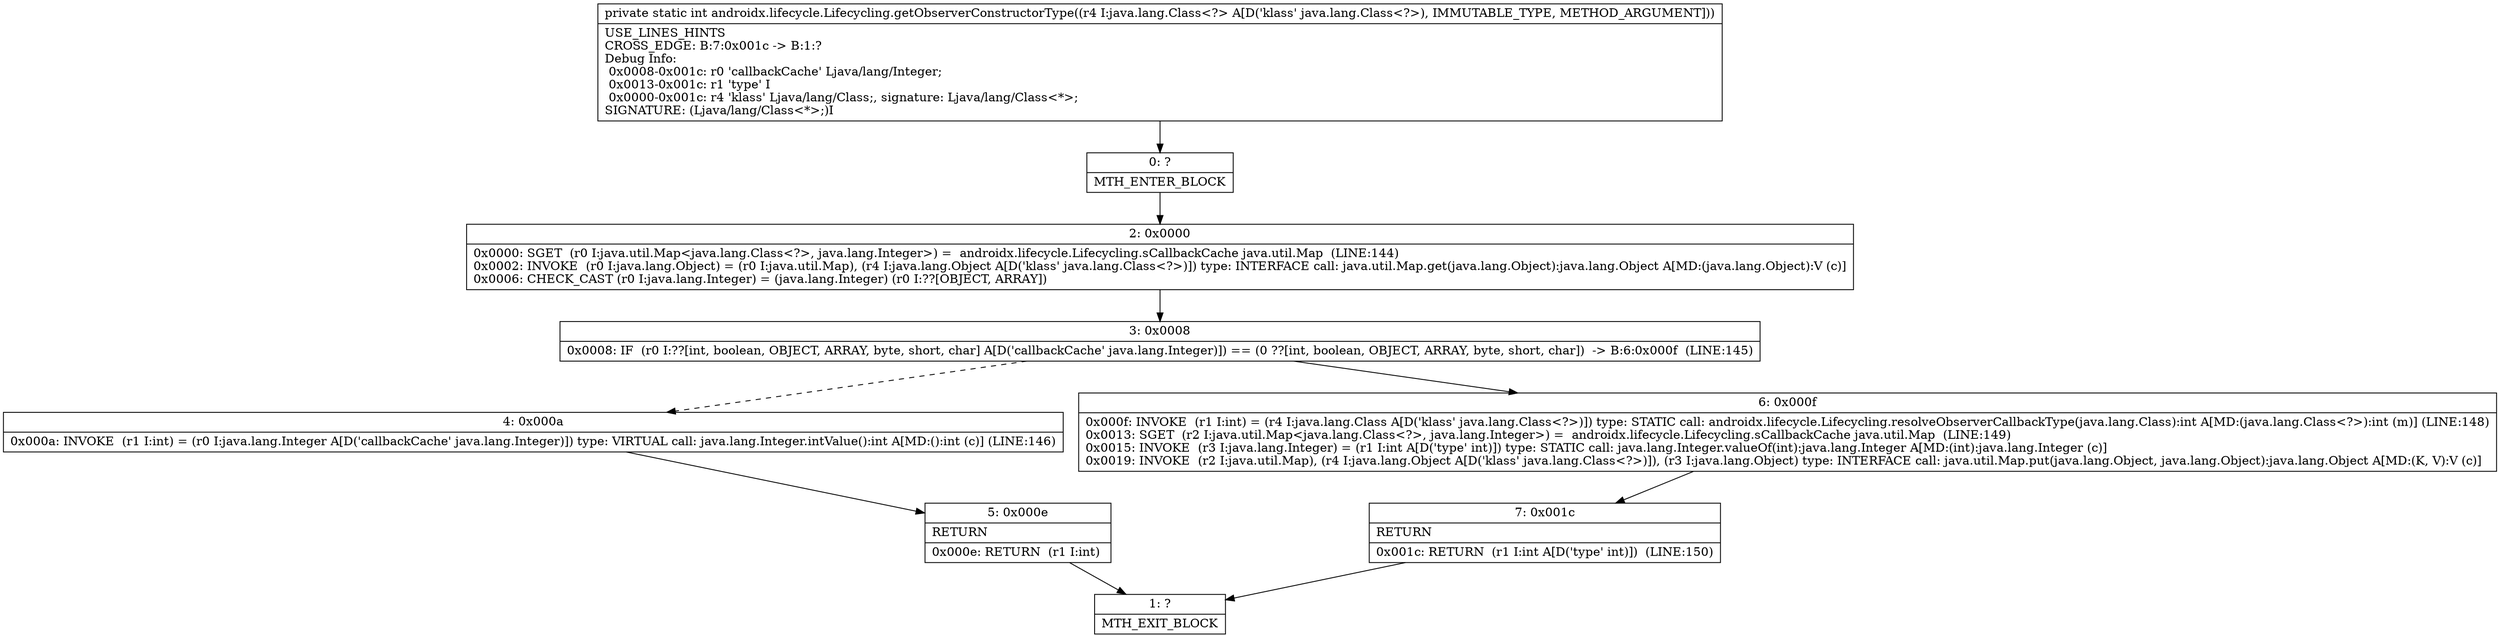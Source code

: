 digraph "CFG forandroidx.lifecycle.Lifecycling.getObserverConstructorType(Ljava\/lang\/Class;)I" {
Node_0 [shape=record,label="{0\:\ ?|MTH_ENTER_BLOCK\l}"];
Node_2 [shape=record,label="{2\:\ 0x0000|0x0000: SGET  (r0 I:java.util.Map\<java.lang.Class\<?\>, java.lang.Integer\>) =  androidx.lifecycle.Lifecycling.sCallbackCache java.util.Map  (LINE:144)\l0x0002: INVOKE  (r0 I:java.lang.Object) = (r0 I:java.util.Map), (r4 I:java.lang.Object A[D('klass' java.lang.Class\<?\>)]) type: INTERFACE call: java.util.Map.get(java.lang.Object):java.lang.Object A[MD:(java.lang.Object):V (c)]\l0x0006: CHECK_CAST (r0 I:java.lang.Integer) = (java.lang.Integer) (r0 I:??[OBJECT, ARRAY]) \l}"];
Node_3 [shape=record,label="{3\:\ 0x0008|0x0008: IF  (r0 I:??[int, boolean, OBJECT, ARRAY, byte, short, char] A[D('callbackCache' java.lang.Integer)]) == (0 ??[int, boolean, OBJECT, ARRAY, byte, short, char])  \-\> B:6:0x000f  (LINE:145)\l}"];
Node_4 [shape=record,label="{4\:\ 0x000a|0x000a: INVOKE  (r1 I:int) = (r0 I:java.lang.Integer A[D('callbackCache' java.lang.Integer)]) type: VIRTUAL call: java.lang.Integer.intValue():int A[MD:():int (c)] (LINE:146)\l}"];
Node_5 [shape=record,label="{5\:\ 0x000e|RETURN\l|0x000e: RETURN  (r1 I:int) \l}"];
Node_1 [shape=record,label="{1\:\ ?|MTH_EXIT_BLOCK\l}"];
Node_6 [shape=record,label="{6\:\ 0x000f|0x000f: INVOKE  (r1 I:int) = (r4 I:java.lang.Class A[D('klass' java.lang.Class\<?\>)]) type: STATIC call: androidx.lifecycle.Lifecycling.resolveObserverCallbackType(java.lang.Class):int A[MD:(java.lang.Class\<?\>):int (m)] (LINE:148)\l0x0013: SGET  (r2 I:java.util.Map\<java.lang.Class\<?\>, java.lang.Integer\>) =  androidx.lifecycle.Lifecycling.sCallbackCache java.util.Map  (LINE:149)\l0x0015: INVOKE  (r3 I:java.lang.Integer) = (r1 I:int A[D('type' int)]) type: STATIC call: java.lang.Integer.valueOf(int):java.lang.Integer A[MD:(int):java.lang.Integer (c)]\l0x0019: INVOKE  (r2 I:java.util.Map), (r4 I:java.lang.Object A[D('klass' java.lang.Class\<?\>)]), (r3 I:java.lang.Object) type: INTERFACE call: java.util.Map.put(java.lang.Object, java.lang.Object):java.lang.Object A[MD:(K, V):V (c)]\l}"];
Node_7 [shape=record,label="{7\:\ 0x001c|RETURN\l|0x001c: RETURN  (r1 I:int A[D('type' int)])  (LINE:150)\l}"];
MethodNode[shape=record,label="{private static int androidx.lifecycle.Lifecycling.getObserverConstructorType((r4 I:java.lang.Class\<?\> A[D('klass' java.lang.Class\<?\>), IMMUTABLE_TYPE, METHOD_ARGUMENT]))  | USE_LINES_HINTS\lCROSS_EDGE: B:7:0x001c \-\> B:1:?\lDebug Info:\l  0x0008\-0x001c: r0 'callbackCache' Ljava\/lang\/Integer;\l  0x0013\-0x001c: r1 'type' I\l  0x0000\-0x001c: r4 'klass' Ljava\/lang\/Class;, signature: Ljava\/lang\/Class\<*\>;\lSIGNATURE: (Ljava\/lang\/Class\<*\>;)I\l}"];
MethodNode -> Node_0;Node_0 -> Node_2;
Node_2 -> Node_3;
Node_3 -> Node_4[style=dashed];
Node_3 -> Node_6;
Node_4 -> Node_5;
Node_5 -> Node_1;
Node_6 -> Node_7;
Node_7 -> Node_1;
}

